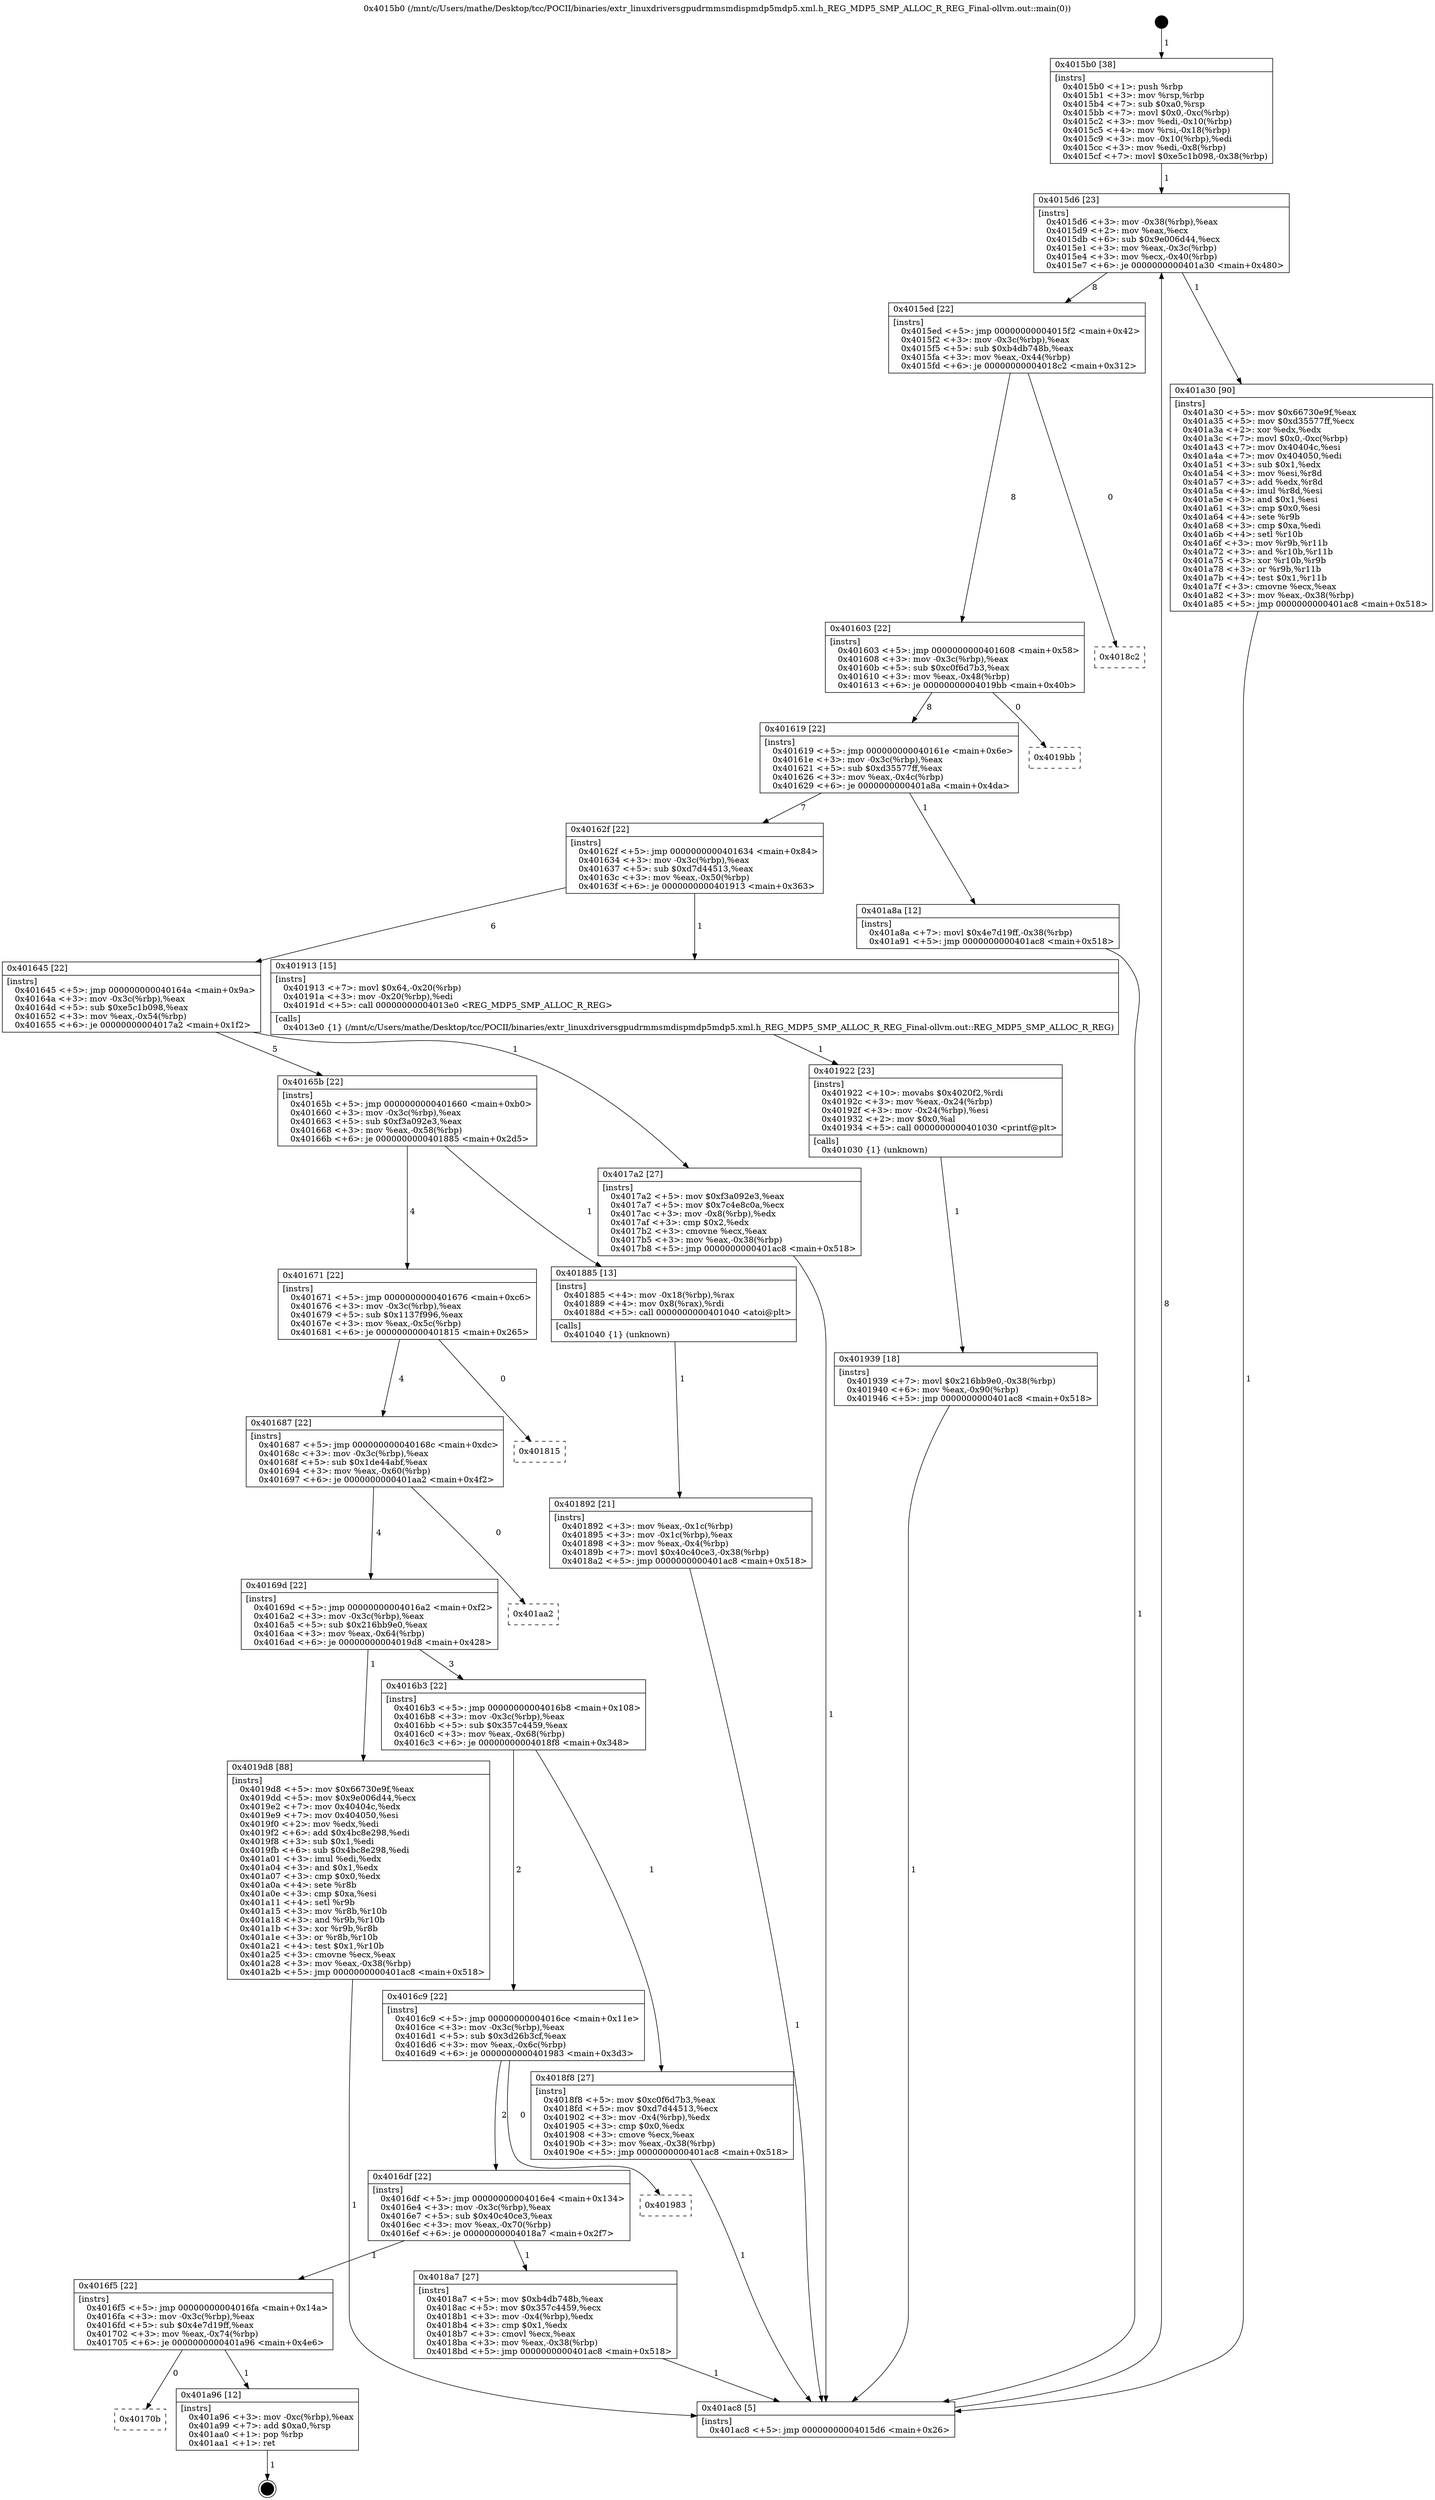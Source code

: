 digraph "0x4015b0" {
  label = "0x4015b0 (/mnt/c/Users/mathe/Desktop/tcc/POCII/binaries/extr_linuxdriversgpudrmmsmdispmdp5mdp5.xml.h_REG_MDP5_SMP_ALLOC_R_REG_Final-ollvm.out::main(0))"
  labelloc = "t"
  node[shape=record]

  Entry [label="",width=0.3,height=0.3,shape=circle,fillcolor=black,style=filled]
  "0x4015d6" [label="{
     0x4015d6 [23]\l
     | [instrs]\l
     &nbsp;&nbsp;0x4015d6 \<+3\>: mov -0x38(%rbp),%eax\l
     &nbsp;&nbsp;0x4015d9 \<+2\>: mov %eax,%ecx\l
     &nbsp;&nbsp;0x4015db \<+6\>: sub $0x9e006d44,%ecx\l
     &nbsp;&nbsp;0x4015e1 \<+3\>: mov %eax,-0x3c(%rbp)\l
     &nbsp;&nbsp;0x4015e4 \<+3\>: mov %ecx,-0x40(%rbp)\l
     &nbsp;&nbsp;0x4015e7 \<+6\>: je 0000000000401a30 \<main+0x480\>\l
  }"]
  "0x401a30" [label="{
     0x401a30 [90]\l
     | [instrs]\l
     &nbsp;&nbsp;0x401a30 \<+5\>: mov $0x66730e9f,%eax\l
     &nbsp;&nbsp;0x401a35 \<+5\>: mov $0xd35577ff,%ecx\l
     &nbsp;&nbsp;0x401a3a \<+2\>: xor %edx,%edx\l
     &nbsp;&nbsp;0x401a3c \<+7\>: movl $0x0,-0xc(%rbp)\l
     &nbsp;&nbsp;0x401a43 \<+7\>: mov 0x40404c,%esi\l
     &nbsp;&nbsp;0x401a4a \<+7\>: mov 0x404050,%edi\l
     &nbsp;&nbsp;0x401a51 \<+3\>: sub $0x1,%edx\l
     &nbsp;&nbsp;0x401a54 \<+3\>: mov %esi,%r8d\l
     &nbsp;&nbsp;0x401a57 \<+3\>: add %edx,%r8d\l
     &nbsp;&nbsp;0x401a5a \<+4\>: imul %r8d,%esi\l
     &nbsp;&nbsp;0x401a5e \<+3\>: and $0x1,%esi\l
     &nbsp;&nbsp;0x401a61 \<+3\>: cmp $0x0,%esi\l
     &nbsp;&nbsp;0x401a64 \<+4\>: sete %r9b\l
     &nbsp;&nbsp;0x401a68 \<+3\>: cmp $0xa,%edi\l
     &nbsp;&nbsp;0x401a6b \<+4\>: setl %r10b\l
     &nbsp;&nbsp;0x401a6f \<+3\>: mov %r9b,%r11b\l
     &nbsp;&nbsp;0x401a72 \<+3\>: and %r10b,%r11b\l
     &nbsp;&nbsp;0x401a75 \<+3\>: xor %r10b,%r9b\l
     &nbsp;&nbsp;0x401a78 \<+3\>: or %r9b,%r11b\l
     &nbsp;&nbsp;0x401a7b \<+4\>: test $0x1,%r11b\l
     &nbsp;&nbsp;0x401a7f \<+3\>: cmovne %ecx,%eax\l
     &nbsp;&nbsp;0x401a82 \<+3\>: mov %eax,-0x38(%rbp)\l
     &nbsp;&nbsp;0x401a85 \<+5\>: jmp 0000000000401ac8 \<main+0x518\>\l
  }"]
  "0x4015ed" [label="{
     0x4015ed [22]\l
     | [instrs]\l
     &nbsp;&nbsp;0x4015ed \<+5\>: jmp 00000000004015f2 \<main+0x42\>\l
     &nbsp;&nbsp;0x4015f2 \<+3\>: mov -0x3c(%rbp),%eax\l
     &nbsp;&nbsp;0x4015f5 \<+5\>: sub $0xb4db748b,%eax\l
     &nbsp;&nbsp;0x4015fa \<+3\>: mov %eax,-0x44(%rbp)\l
     &nbsp;&nbsp;0x4015fd \<+6\>: je 00000000004018c2 \<main+0x312\>\l
  }"]
  Exit [label="",width=0.3,height=0.3,shape=circle,fillcolor=black,style=filled,peripheries=2]
  "0x4018c2" [label="{
     0x4018c2\l
  }", style=dashed]
  "0x401603" [label="{
     0x401603 [22]\l
     | [instrs]\l
     &nbsp;&nbsp;0x401603 \<+5\>: jmp 0000000000401608 \<main+0x58\>\l
     &nbsp;&nbsp;0x401608 \<+3\>: mov -0x3c(%rbp),%eax\l
     &nbsp;&nbsp;0x40160b \<+5\>: sub $0xc0f6d7b3,%eax\l
     &nbsp;&nbsp;0x401610 \<+3\>: mov %eax,-0x48(%rbp)\l
     &nbsp;&nbsp;0x401613 \<+6\>: je 00000000004019bb \<main+0x40b\>\l
  }"]
  "0x40170b" [label="{
     0x40170b\l
  }", style=dashed]
  "0x4019bb" [label="{
     0x4019bb\l
  }", style=dashed]
  "0x401619" [label="{
     0x401619 [22]\l
     | [instrs]\l
     &nbsp;&nbsp;0x401619 \<+5\>: jmp 000000000040161e \<main+0x6e\>\l
     &nbsp;&nbsp;0x40161e \<+3\>: mov -0x3c(%rbp),%eax\l
     &nbsp;&nbsp;0x401621 \<+5\>: sub $0xd35577ff,%eax\l
     &nbsp;&nbsp;0x401626 \<+3\>: mov %eax,-0x4c(%rbp)\l
     &nbsp;&nbsp;0x401629 \<+6\>: je 0000000000401a8a \<main+0x4da\>\l
  }"]
  "0x401a96" [label="{
     0x401a96 [12]\l
     | [instrs]\l
     &nbsp;&nbsp;0x401a96 \<+3\>: mov -0xc(%rbp),%eax\l
     &nbsp;&nbsp;0x401a99 \<+7\>: add $0xa0,%rsp\l
     &nbsp;&nbsp;0x401aa0 \<+1\>: pop %rbp\l
     &nbsp;&nbsp;0x401aa1 \<+1\>: ret\l
  }"]
  "0x401a8a" [label="{
     0x401a8a [12]\l
     | [instrs]\l
     &nbsp;&nbsp;0x401a8a \<+7\>: movl $0x4e7d19ff,-0x38(%rbp)\l
     &nbsp;&nbsp;0x401a91 \<+5\>: jmp 0000000000401ac8 \<main+0x518\>\l
  }"]
  "0x40162f" [label="{
     0x40162f [22]\l
     | [instrs]\l
     &nbsp;&nbsp;0x40162f \<+5\>: jmp 0000000000401634 \<main+0x84\>\l
     &nbsp;&nbsp;0x401634 \<+3\>: mov -0x3c(%rbp),%eax\l
     &nbsp;&nbsp;0x401637 \<+5\>: sub $0xd7d44513,%eax\l
     &nbsp;&nbsp;0x40163c \<+3\>: mov %eax,-0x50(%rbp)\l
     &nbsp;&nbsp;0x40163f \<+6\>: je 0000000000401913 \<main+0x363\>\l
  }"]
  "0x401939" [label="{
     0x401939 [18]\l
     | [instrs]\l
     &nbsp;&nbsp;0x401939 \<+7\>: movl $0x216bb9e0,-0x38(%rbp)\l
     &nbsp;&nbsp;0x401940 \<+6\>: mov %eax,-0x90(%rbp)\l
     &nbsp;&nbsp;0x401946 \<+5\>: jmp 0000000000401ac8 \<main+0x518\>\l
  }"]
  "0x401913" [label="{
     0x401913 [15]\l
     | [instrs]\l
     &nbsp;&nbsp;0x401913 \<+7\>: movl $0x64,-0x20(%rbp)\l
     &nbsp;&nbsp;0x40191a \<+3\>: mov -0x20(%rbp),%edi\l
     &nbsp;&nbsp;0x40191d \<+5\>: call 00000000004013e0 \<REG_MDP5_SMP_ALLOC_R_REG\>\l
     | [calls]\l
     &nbsp;&nbsp;0x4013e0 \{1\} (/mnt/c/Users/mathe/Desktop/tcc/POCII/binaries/extr_linuxdriversgpudrmmsmdispmdp5mdp5.xml.h_REG_MDP5_SMP_ALLOC_R_REG_Final-ollvm.out::REG_MDP5_SMP_ALLOC_R_REG)\l
  }"]
  "0x401645" [label="{
     0x401645 [22]\l
     | [instrs]\l
     &nbsp;&nbsp;0x401645 \<+5\>: jmp 000000000040164a \<main+0x9a\>\l
     &nbsp;&nbsp;0x40164a \<+3\>: mov -0x3c(%rbp),%eax\l
     &nbsp;&nbsp;0x40164d \<+5\>: sub $0xe5c1b098,%eax\l
     &nbsp;&nbsp;0x401652 \<+3\>: mov %eax,-0x54(%rbp)\l
     &nbsp;&nbsp;0x401655 \<+6\>: je 00000000004017a2 \<main+0x1f2\>\l
  }"]
  "0x401922" [label="{
     0x401922 [23]\l
     | [instrs]\l
     &nbsp;&nbsp;0x401922 \<+10\>: movabs $0x4020f2,%rdi\l
     &nbsp;&nbsp;0x40192c \<+3\>: mov %eax,-0x24(%rbp)\l
     &nbsp;&nbsp;0x40192f \<+3\>: mov -0x24(%rbp),%esi\l
     &nbsp;&nbsp;0x401932 \<+2\>: mov $0x0,%al\l
     &nbsp;&nbsp;0x401934 \<+5\>: call 0000000000401030 \<printf@plt\>\l
     | [calls]\l
     &nbsp;&nbsp;0x401030 \{1\} (unknown)\l
  }"]
  "0x4017a2" [label="{
     0x4017a2 [27]\l
     | [instrs]\l
     &nbsp;&nbsp;0x4017a2 \<+5\>: mov $0xf3a092e3,%eax\l
     &nbsp;&nbsp;0x4017a7 \<+5\>: mov $0x7c4e8c0a,%ecx\l
     &nbsp;&nbsp;0x4017ac \<+3\>: mov -0x8(%rbp),%edx\l
     &nbsp;&nbsp;0x4017af \<+3\>: cmp $0x2,%edx\l
     &nbsp;&nbsp;0x4017b2 \<+3\>: cmovne %ecx,%eax\l
     &nbsp;&nbsp;0x4017b5 \<+3\>: mov %eax,-0x38(%rbp)\l
     &nbsp;&nbsp;0x4017b8 \<+5\>: jmp 0000000000401ac8 \<main+0x518\>\l
  }"]
  "0x40165b" [label="{
     0x40165b [22]\l
     | [instrs]\l
     &nbsp;&nbsp;0x40165b \<+5\>: jmp 0000000000401660 \<main+0xb0\>\l
     &nbsp;&nbsp;0x401660 \<+3\>: mov -0x3c(%rbp),%eax\l
     &nbsp;&nbsp;0x401663 \<+5\>: sub $0xf3a092e3,%eax\l
     &nbsp;&nbsp;0x401668 \<+3\>: mov %eax,-0x58(%rbp)\l
     &nbsp;&nbsp;0x40166b \<+6\>: je 0000000000401885 \<main+0x2d5\>\l
  }"]
  "0x401ac8" [label="{
     0x401ac8 [5]\l
     | [instrs]\l
     &nbsp;&nbsp;0x401ac8 \<+5\>: jmp 00000000004015d6 \<main+0x26\>\l
  }"]
  "0x4015b0" [label="{
     0x4015b0 [38]\l
     | [instrs]\l
     &nbsp;&nbsp;0x4015b0 \<+1\>: push %rbp\l
     &nbsp;&nbsp;0x4015b1 \<+3\>: mov %rsp,%rbp\l
     &nbsp;&nbsp;0x4015b4 \<+7\>: sub $0xa0,%rsp\l
     &nbsp;&nbsp;0x4015bb \<+7\>: movl $0x0,-0xc(%rbp)\l
     &nbsp;&nbsp;0x4015c2 \<+3\>: mov %edi,-0x10(%rbp)\l
     &nbsp;&nbsp;0x4015c5 \<+4\>: mov %rsi,-0x18(%rbp)\l
     &nbsp;&nbsp;0x4015c9 \<+3\>: mov -0x10(%rbp),%edi\l
     &nbsp;&nbsp;0x4015cc \<+3\>: mov %edi,-0x8(%rbp)\l
     &nbsp;&nbsp;0x4015cf \<+7\>: movl $0xe5c1b098,-0x38(%rbp)\l
  }"]
  "0x4016f5" [label="{
     0x4016f5 [22]\l
     | [instrs]\l
     &nbsp;&nbsp;0x4016f5 \<+5\>: jmp 00000000004016fa \<main+0x14a\>\l
     &nbsp;&nbsp;0x4016fa \<+3\>: mov -0x3c(%rbp),%eax\l
     &nbsp;&nbsp;0x4016fd \<+5\>: sub $0x4e7d19ff,%eax\l
     &nbsp;&nbsp;0x401702 \<+3\>: mov %eax,-0x74(%rbp)\l
     &nbsp;&nbsp;0x401705 \<+6\>: je 0000000000401a96 \<main+0x4e6\>\l
  }"]
  "0x401885" [label="{
     0x401885 [13]\l
     | [instrs]\l
     &nbsp;&nbsp;0x401885 \<+4\>: mov -0x18(%rbp),%rax\l
     &nbsp;&nbsp;0x401889 \<+4\>: mov 0x8(%rax),%rdi\l
     &nbsp;&nbsp;0x40188d \<+5\>: call 0000000000401040 \<atoi@plt\>\l
     | [calls]\l
     &nbsp;&nbsp;0x401040 \{1\} (unknown)\l
  }"]
  "0x401671" [label="{
     0x401671 [22]\l
     | [instrs]\l
     &nbsp;&nbsp;0x401671 \<+5\>: jmp 0000000000401676 \<main+0xc6\>\l
     &nbsp;&nbsp;0x401676 \<+3\>: mov -0x3c(%rbp),%eax\l
     &nbsp;&nbsp;0x401679 \<+5\>: sub $0x1137f996,%eax\l
     &nbsp;&nbsp;0x40167e \<+3\>: mov %eax,-0x5c(%rbp)\l
     &nbsp;&nbsp;0x401681 \<+6\>: je 0000000000401815 \<main+0x265\>\l
  }"]
  "0x401892" [label="{
     0x401892 [21]\l
     | [instrs]\l
     &nbsp;&nbsp;0x401892 \<+3\>: mov %eax,-0x1c(%rbp)\l
     &nbsp;&nbsp;0x401895 \<+3\>: mov -0x1c(%rbp),%eax\l
     &nbsp;&nbsp;0x401898 \<+3\>: mov %eax,-0x4(%rbp)\l
     &nbsp;&nbsp;0x40189b \<+7\>: movl $0x40c40ce3,-0x38(%rbp)\l
     &nbsp;&nbsp;0x4018a2 \<+5\>: jmp 0000000000401ac8 \<main+0x518\>\l
  }"]
  "0x4018a7" [label="{
     0x4018a7 [27]\l
     | [instrs]\l
     &nbsp;&nbsp;0x4018a7 \<+5\>: mov $0xb4db748b,%eax\l
     &nbsp;&nbsp;0x4018ac \<+5\>: mov $0x357c4459,%ecx\l
     &nbsp;&nbsp;0x4018b1 \<+3\>: mov -0x4(%rbp),%edx\l
     &nbsp;&nbsp;0x4018b4 \<+3\>: cmp $0x1,%edx\l
     &nbsp;&nbsp;0x4018b7 \<+3\>: cmovl %ecx,%eax\l
     &nbsp;&nbsp;0x4018ba \<+3\>: mov %eax,-0x38(%rbp)\l
     &nbsp;&nbsp;0x4018bd \<+5\>: jmp 0000000000401ac8 \<main+0x518\>\l
  }"]
  "0x401815" [label="{
     0x401815\l
  }", style=dashed]
  "0x401687" [label="{
     0x401687 [22]\l
     | [instrs]\l
     &nbsp;&nbsp;0x401687 \<+5\>: jmp 000000000040168c \<main+0xdc\>\l
     &nbsp;&nbsp;0x40168c \<+3\>: mov -0x3c(%rbp),%eax\l
     &nbsp;&nbsp;0x40168f \<+5\>: sub $0x1de44abf,%eax\l
     &nbsp;&nbsp;0x401694 \<+3\>: mov %eax,-0x60(%rbp)\l
     &nbsp;&nbsp;0x401697 \<+6\>: je 0000000000401aa2 \<main+0x4f2\>\l
  }"]
  "0x4016df" [label="{
     0x4016df [22]\l
     | [instrs]\l
     &nbsp;&nbsp;0x4016df \<+5\>: jmp 00000000004016e4 \<main+0x134\>\l
     &nbsp;&nbsp;0x4016e4 \<+3\>: mov -0x3c(%rbp),%eax\l
     &nbsp;&nbsp;0x4016e7 \<+5\>: sub $0x40c40ce3,%eax\l
     &nbsp;&nbsp;0x4016ec \<+3\>: mov %eax,-0x70(%rbp)\l
     &nbsp;&nbsp;0x4016ef \<+6\>: je 00000000004018a7 \<main+0x2f7\>\l
  }"]
  "0x401aa2" [label="{
     0x401aa2\l
  }", style=dashed]
  "0x40169d" [label="{
     0x40169d [22]\l
     | [instrs]\l
     &nbsp;&nbsp;0x40169d \<+5\>: jmp 00000000004016a2 \<main+0xf2\>\l
     &nbsp;&nbsp;0x4016a2 \<+3\>: mov -0x3c(%rbp),%eax\l
     &nbsp;&nbsp;0x4016a5 \<+5\>: sub $0x216bb9e0,%eax\l
     &nbsp;&nbsp;0x4016aa \<+3\>: mov %eax,-0x64(%rbp)\l
     &nbsp;&nbsp;0x4016ad \<+6\>: je 00000000004019d8 \<main+0x428\>\l
  }"]
  "0x401983" [label="{
     0x401983\l
  }", style=dashed]
  "0x4019d8" [label="{
     0x4019d8 [88]\l
     | [instrs]\l
     &nbsp;&nbsp;0x4019d8 \<+5\>: mov $0x66730e9f,%eax\l
     &nbsp;&nbsp;0x4019dd \<+5\>: mov $0x9e006d44,%ecx\l
     &nbsp;&nbsp;0x4019e2 \<+7\>: mov 0x40404c,%edx\l
     &nbsp;&nbsp;0x4019e9 \<+7\>: mov 0x404050,%esi\l
     &nbsp;&nbsp;0x4019f0 \<+2\>: mov %edx,%edi\l
     &nbsp;&nbsp;0x4019f2 \<+6\>: add $0x4bc8e298,%edi\l
     &nbsp;&nbsp;0x4019f8 \<+3\>: sub $0x1,%edi\l
     &nbsp;&nbsp;0x4019fb \<+6\>: sub $0x4bc8e298,%edi\l
     &nbsp;&nbsp;0x401a01 \<+3\>: imul %edi,%edx\l
     &nbsp;&nbsp;0x401a04 \<+3\>: and $0x1,%edx\l
     &nbsp;&nbsp;0x401a07 \<+3\>: cmp $0x0,%edx\l
     &nbsp;&nbsp;0x401a0a \<+4\>: sete %r8b\l
     &nbsp;&nbsp;0x401a0e \<+3\>: cmp $0xa,%esi\l
     &nbsp;&nbsp;0x401a11 \<+4\>: setl %r9b\l
     &nbsp;&nbsp;0x401a15 \<+3\>: mov %r8b,%r10b\l
     &nbsp;&nbsp;0x401a18 \<+3\>: and %r9b,%r10b\l
     &nbsp;&nbsp;0x401a1b \<+3\>: xor %r9b,%r8b\l
     &nbsp;&nbsp;0x401a1e \<+3\>: or %r8b,%r10b\l
     &nbsp;&nbsp;0x401a21 \<+4\>: test $0x1,%r10b\l
     &nbsp;&nbsp;0x401a25 \<+3\>: cmovne %ecx,%eax\l
     &nbsp;&nbsp;0x401a28 \<+3\>: mov %eax,-0x38(%rbp)\l
     &nbsp;&nbsp;0x401a2b \<+5\>: jmp 0000000000401ac8 \<main+0x518\>\l
  }"]
  "0x4016b3" [label="{
     0x4016b3 [22]\l
     | [instrs]\l
     &nbsp;&nbsp;0x4016b3 \<+5\>: jmp 00000000004016b8 \<main+0x108\>\l
     &nbsp;&nbsp;0x4016b8 \<+3\>: mov -0x3c(%rbp),%eax\l
     &nbsp;&nbsp;0x4016bb \<+5\>: sub $0x357c4459,%eax\l
     &nbsp;&nbsp;0x4016c0 \<+3\>: mov %eax,-0x68(%rbp)\l
     &nbsp;&nbsp;0x4016c3 \<+6\>: je 00000000004018f8 \<main+0x348\>\l
  }"]
  "0x4016c9" [label="{
     0x4016c9 [22]\l
     | [instrs]\l
     &nbsp;&nbsp;0x4016c9 \<+5\>: jmp 00000000004016ce \<main+0x11e\>\l
     &nbsp;&nbsp;0x4016ce \<+3\>: mov -0x3c(%rbp),%eax\l
     &nbsp;&nbsp;0x4016d1 \<+5\>: sub $0x3d26b3cf,%eax\l
     &nbsp;&nbsp;0x4016d6 \<+3\>: mov %eax,-0x6c(%rbp)\l
     &nbsp;&nbsp;0x4016d9 \<+6\>: je 0000000000401983 \<main+0x3d3\>\l
  }"]
  "0x4018f8" [label="{
     0x4018f8 [27]\l
     | [instrs]\l
     &nbsp;&nbsp;0x4018f8 \<+5\>: mov $0xc0f6d7b3,%eax\l
     &nbsp;&nbsp;0x4018fd \<+5\>: mov $0xd7d44513,%ecx\l
     &nbsp;&nbsp;0x401902 \<+3\>: mov -0x4(%rbp),%edx\l
     &nbsp;&nbsp;0x401905 \<+3\>: cmp $0x0,%edx\l
     &nbsp;&nbsp;0x401908 \<+3\>: cmove %ecx,%eax\l
     &nbsp;&nbsp;0x40190b \<+3\>: mov %eax,-0x38(%rbp)\l
     &nbsp;&nbsp;0x40190e \<+5\>: jmp 0000000000401ac8 \<main+0x518\>\l
  }"]
  Entry -> "0x4015b0" [label=" 1"]
  "0x4015d6" -> "0x401a30" [label=" 1"]
  "0x4015d6" -> "0x4015ed" [label=" 8"]
  "0x401a96" -> Exit [label=" 1"]
  "0x4015ed" -> "0x4018c2" [label=" 0"]
  "0x4015ed" -> "0x401603" [label=" 8"]
  "0x4016f5" -> "0x40170b" [label=" 0"]
  "0x401603" -> "0x4019bb" [label=" 0"]
  "0x401603" -> "0x401619" [label=" 8"]
  "0x4016f5" -> "0x401a96" [label=" 1"]
  "0x401619" -> "0x401a8a" [label=" 1"]
  "0x401619" -> "0x40162f" [label=" 7"]
  "0x401a8a" -> "0x401ac8" [label=" 1"]
  "0x40162f" -> "0x401913" [label=" 1"]
  "0x40162f" -> "0x401645" [label=" 6"]
  "0x401a30" -> "0x401ac8" [label=" 1"]
  "0x401645" -> "0x4017a2" [label=" 1"]
  "0x401645" -> "0x40165b" [label=" 5"]
  "0x4017a2" -> "0x401ac8" [label=" 1"]
  "0x4015b0" -> "0x4015d6" [label=" 1"]
  "0x401ac8" -> "0x4015d6" [label=" 8"]
  "0x4019d8" -> "0x401ac8" [label=" 1"]
  "0x40165b" -> "0x401885" [label=" 1"]
  "0x40165b" -> "0x401671" [label=" 4"]
  "0x401885" -> "0x401892" [label=" 1"]
  "0x401892" -> "0x401ac8" [label=" 1"]
  "0x401939" -> "0x401ac8" [label=" 1"]
  "0x401671" -> "0x401815" [label=" 0"]
  "0x401671" -> "0x401687" [label=" 4"]
  "0x401922" -> "0x401939" [label=" 1"]
  "0x401687" -> "0x401aa2" [label=" 0"]
  "0x401687" -> "0x40169d" [label=" 4"]
  "0x4018f8" -> "0x401ac8" [label=" 1"]
  "0x40169d" -> "0x4019d8" [label=" 1"]
  "0x40169d" -> "0x4016b3" [label=" 3"]
  "0x4018a7" -> "0x401ac8" [label=" 1"]
  "0x4016b3" -> "0x4018f8" [label=" 1"]
  "0x4016b3" -> "0x4016c9" [label=" 2"]
  "0x4016df" -> "0x4016f5" [label=" 1"]
  "0x4016c9" -> "0x401983" [label=" 0"]
  "0x4016c9" -> "0x4016df" [label=" 2"]
  "0x401913" -> "0x401922" [label=" 1"]
  "0x4016df" -> "0x4018a7" [label=" 1"]
}
